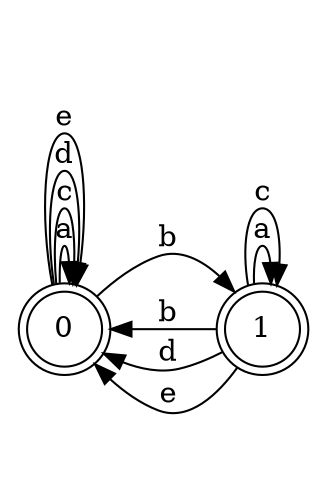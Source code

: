 digraph n2_5 {
__start0 [label="" shape="none"];

rankdir=LR;
size="8,5";

s0 [style="rounded,filled", color="black", fillcolor="white" shape="doublecircle", label="0"];
s1 [style="rounded,filled", color="black", fillcolor="white" shape="doublecircle", label="1"];
s0 -> s0 [label="a"];
s0 -> s1 [label="b"];
s0 -> s0 [label="c"];
s0 -> s0 [label="d"];
s0 -> s0 [label="e"];
s1 -> s1 [label="a"];
s1 -> s0 [label="b"];
s1 -> s1 [label="c"];
s1 -> s0 [label="d"];
s1 -> s0 [label="e"];

}